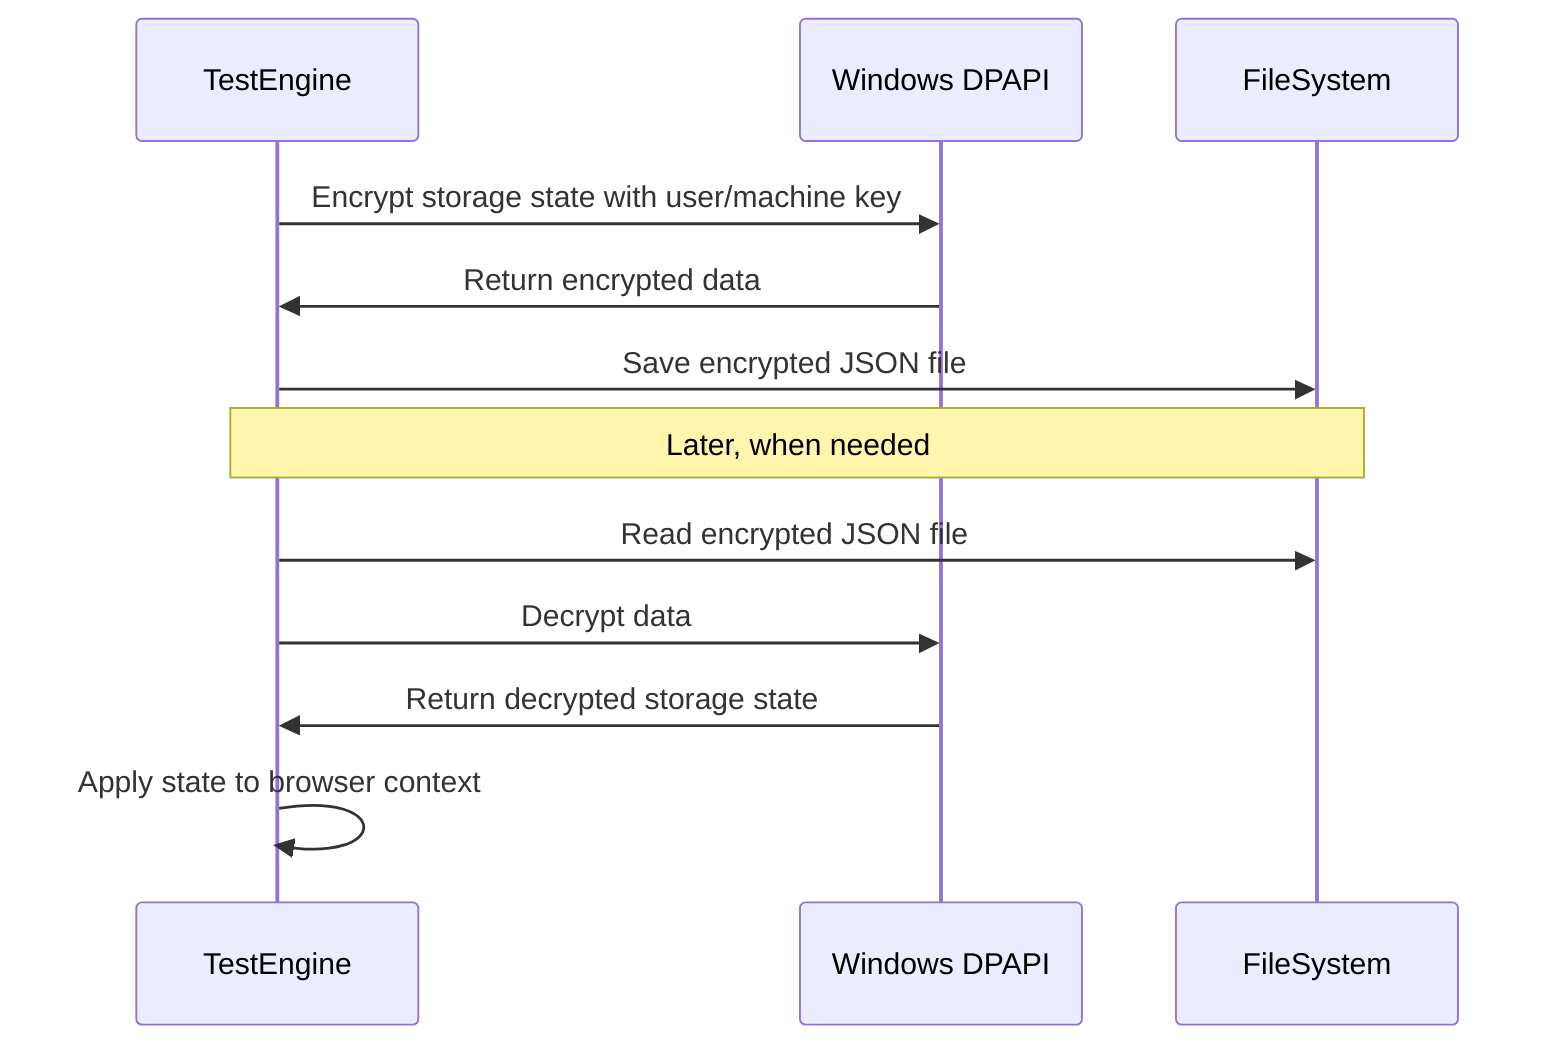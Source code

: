 sequenceDiagram
    participant TestEngine
    participant DPAPI as Windows DPAPI
    participant FileSystem
    
    TestEngine->>DPAPI: Encrypt storage state with user/machine key
    DPAPI->>TestEngine: Return encrypted data
    TestEngine->>FileSystem: Save encrypted JSON file
    
    Note over TestEngine,FileSystem: Later, when needed
    
    TestEngine->>FileSystem: Read encrypted JSON file
    TestEngine->>DPAPI: Decrypt data
    DPAPI->>TestEngine: Return decrypted storage state
    TestEngine->>TestEngine: Apply state to browser context